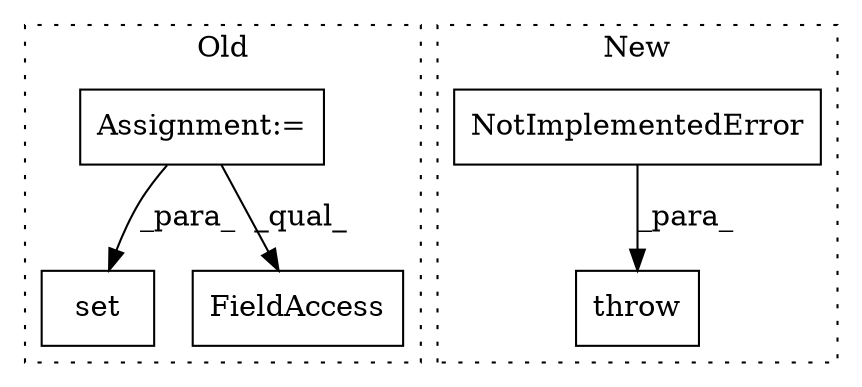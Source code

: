 digraph G {
subgraph cluster0 {
1 [label="set" a="32" s="1745,1758" l="4,1" shape="box"];
4 [label="Assignment:=" a="7" s="1636" l="7" shape="box"];
5 [label="FieldAccess" a="22" s="1690" l="17" shape="box"];
label = "Old";
style="dotted";
}
subgraph cluster1 {
2 [label="NotImplementedError" a="32" s="1543,1660" l="20,1" shape="box"];
3 [label="throw" a="53" s="1537" l="6" shape="box"];
label = "New";
style="dotted";
}
2 -> 3 [label="_para_"];
4 -> 1 [label="_para_"];
4 -> 5 [label="_qual_"];
}